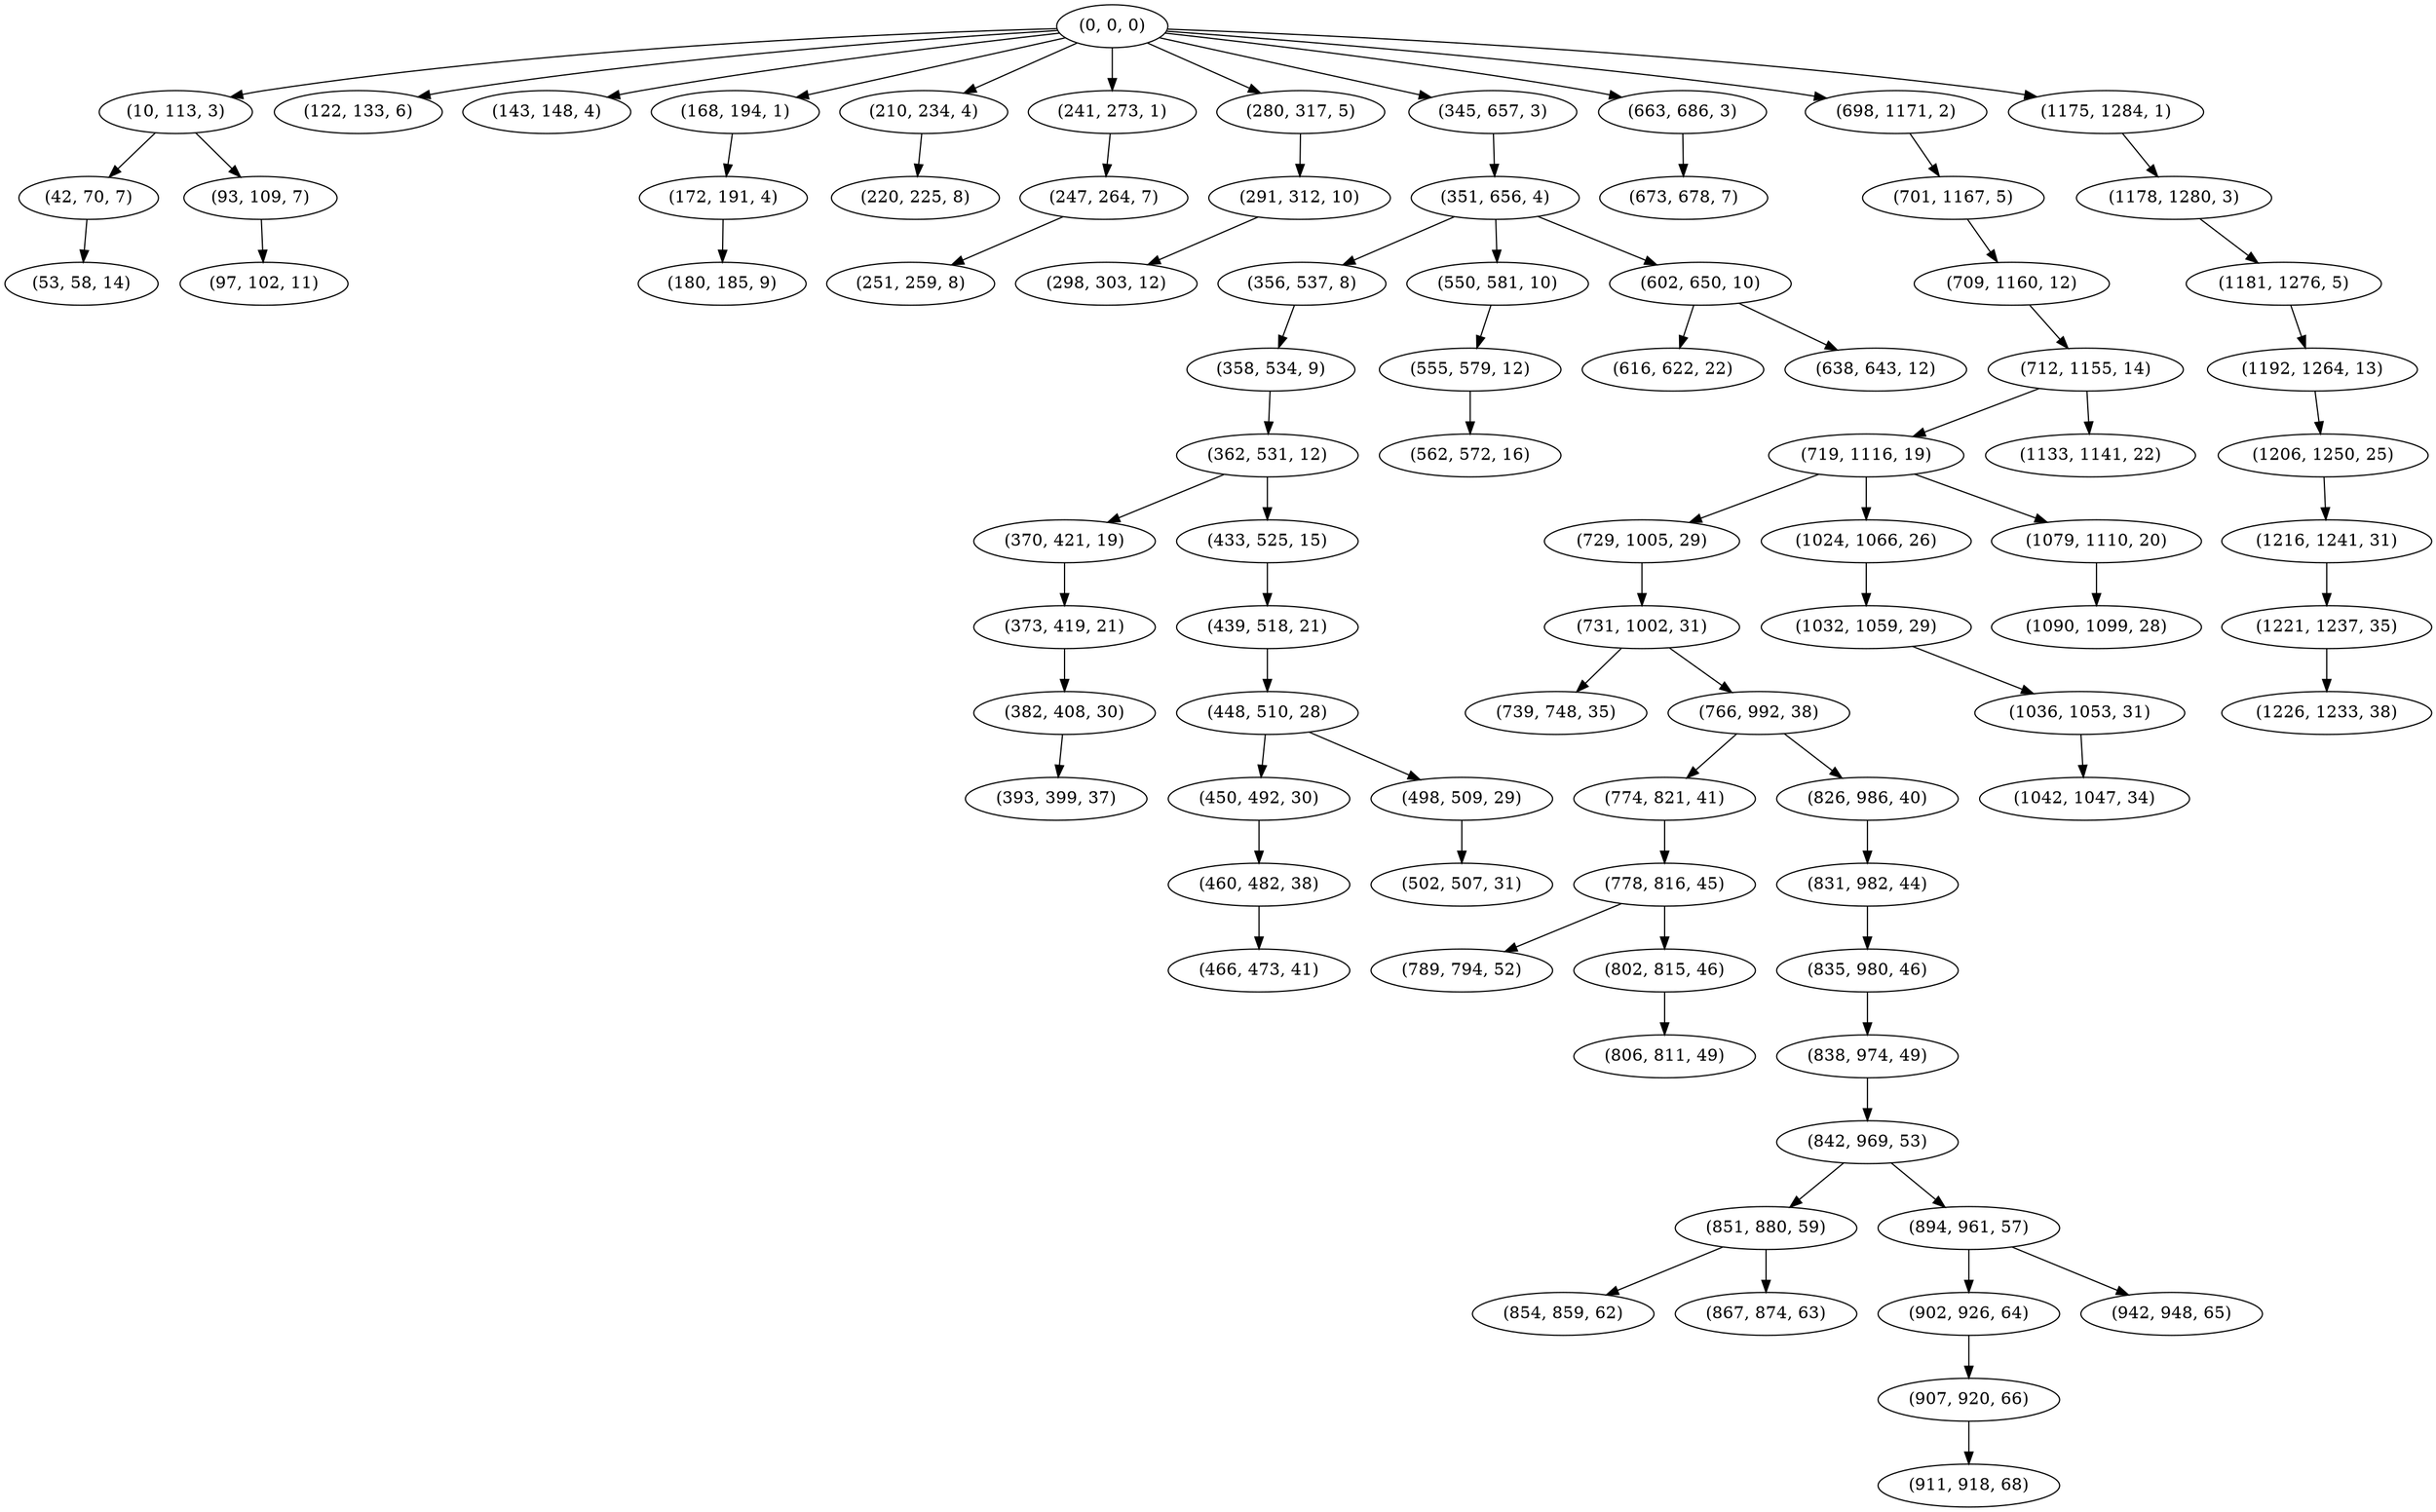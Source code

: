 digraph tree {
    "(0, 0, 0)";
    "(10, 113, 3)";
    "(42, 70, 7)";
    "(53, 58, 14)";
    "(93, 109, 7)";
    "(97, 102, 11)";
    "(122, 133, 6)";
    "(143, 148, 4)";
    "(168, 194, 1)";
    "(172, 191, 4)";
    "(180, 185, 9)";
    "(210, 234, 4)";
    "(220, 225, 8)";
    "(241, 273, 1)";
    "(247, 264, 7)";
    "(251, 259, 8)";
    "(280, 317, 5)";
    "(291, 312, 10)";
    "(298, 303, 12)";
    "(345, 657, 3)";
    "(351, 656, 4)";
    "(356, 537, 8)";
    "(358, 534, 9)";
    "(362, 531, 12)";
    "(370, 421, 19)";
    "(373, 419, 21)";
    "(382, 408, 30)";
    "(393, 399, 37)";
    "(433, 525, 15)";
    "(439, 518, 21)";
    "(448, 510, 28)";
    "(450, 492, 30)";
    "(460, 482, 38)";
    "(466, 473, 41)";
    "(498, 509, 29)";
    "(502, 507, 31)";
    "(550, 581, 10)";
    "(555, 579, 12)";
    "(562, 572, 16)";
    "(602, 650, 10)";
    "(616, 622, 22)";
    "(638, 643, 12)";
    "(663, 686, 3)";
    "(673, 678, 7)";
    "(698, 1171, 2)";
    "(701, 1167, 5)";
    "(709, 1160, 12)";
    "(712, 1155, 14)";
    "(719, 1116, 19)";
    "(729, 1005, 29)";
    "(731, 1002, 31)";
    "(739, 748, 35)";
    "(766, 992, 38)";
    "(774, 821, 41)";
    "(778, 816, 45)";
    "(789, 794, 52)";
    "(802, 815, 46)";
    "(806, 811, 49)";
    "(826, 986, 40)";
    "(831, 982, 44)";
    "(835, 980, 46)";
    "(838, 974, 49)";
    "(842, 969, 53)";
    "(851, 880, 59)";
    "(854, 859, 62)";
    "(867, 874, 63)";
    "(894, 961, 57)";
    "(902, 926, 64)";
    "(907, 920, 66)";
    "(911, 918, 68)";
    "(942, 948, 65)";
    "(1024, 1066, 26)";
    "(1032, 1059, 29)";
    "(1036, 1053, 31)";
    "(1042, 1047, 34)";
    "(1079, 1110, 20)";
    "(1090, 1099, 28)";
    "(1133, 1141, 22)";
    "(1175, 1284, 1)";
    "(1178, 1280, 3)";
    "(1181, 1276, 5)";
    "(1192, 1264, 13)";
    "(1206, 1250, 25)";
    "(1216, 1241, 31)";
    "(1221, 1237, 35)";
    "(1226, 1233, 38)";
    "(0, 0, 0)" -> "(10, 113, 3)";
    "(0, 0, 0)" -> "(122, 133, 6)";
    "(0, 0, 0)" -> "(143, 148, 4)";
    "(0, 0, 0)" -> "(168, 194, 1)";
    "(0, 0, 0)" -> "(210, 234, 4)";
    "(0, 0, 0)" -> "(241, 273, 1)";
    "(0, 0, 0)" -> "(280, 317, 5)";
    "(0, 0, 0)" -> "(345, 657, 3)";
    "(0, 0, 0)" -> "(663, 686, 3)";
    "(0, 0, 0)" -> "(698, 1171, 2)";
    "(0, 0, 0)" -> "(1175, 1284, 1)";
    "(10, 113, 3)" -> "(42, 70, 7)";
    "(10, 113, 3)" -> "(93, 109, 7)";
    "(42, 70, 7)" -> "(53, 58, 14)";
    "(93, 109, 7)" -> "(97, 102, 11)";
    "(168, 194, 1)" -> "(172, 191, 4)";
    "(172, 191, 4)" -> "(180, 185, 9)";
    "(210, 234, 4)" -> "(220, 225, 8)";
    "(241, 273, 1)" -> "(247, 264, 7)";
    "(247, 264, 7)" -> "(251, 259, 8)";
    "(280, 317, 5)" -> "(291, 312, 10)";
    "(291, 312, 10)" -> "(298, 303, 12)";
    "(345, 657, 3)" -> "(351, 656, 4)";
    "(351, 656, 4)" -> "(356, 537, 8)";
    "(351, 656, 4)" -> "(550, 581, 10)";
    "(351, 656, 4)" -> "(602, 650, 10)";
    "(356, 537, 8)" -> "(358, 534, 9)";
    "(358, 534, 9)" -> "(362, 531, 12)";
    "(362, 531, 12)" -> "(370, 421, 19)";
    "(362, 531, 12)" -> "(433, 525, 15)";
    "(370, 421, 19)" -> "(373, 419, 21)";
    "(373, 419, 21)" -> "(382, 408, 30)";
    "(382, 408, 30)" -> "(393, 399, 37)";
    "(433, 525, 15)" -> "(439, 518, 21)";
    "(439, 518, 21)" -> "(448, 510, 28)";
    "(448, 510, 28)" -> "(450, 492, 30)";
    "(448, 510, 28)" -> "(498, 509, 29)";
    "(450, 492, 30)" -> "(460, 482, 38)";
    "(460, 482, 38)" -> "(466, 473, 41)";
    "(498, 509, 29)" -> "(502, 507, 31)";
    "(550, 581, 10)" -> "(555, 579, 12)";
    "(555, 579, 12)" -> "(562, 572, 16)";
    "(602, 650, 10)" -> "(616, 622, 22)";
    "(602, 650, 10)" -> "(638, 643, 12)";
    "(663, 686, 3)" -> "(673, 678, 7)";
    "(698, 1171, 2)" -> "(701, 1167, 5)";
    "(701, 1167, 5)" -> "(709, 1160, 12)";
    "(709, 1160, 12)" -> "(712, 1155, 14)";
    "(712, 1155, 14)" -> "(719, 1116, 19)";
    "(712, 1155, 14)" -> "(1133, 1141, 22)";
    "(719, 1116, 19)" -> "(729, 1005, 29)";
    "(719, 1116, 19)" -> "(1024, 1066, 26)";
    "(719, 1116, 19)" -> "(1079, 1110, 20)";
    "(729, 1005, 29)" -> "(731, 1002, 31)";
    "(731, 1002, 31)" -> "(739, 748, 35)";
    "(731, 1002, 31)" -> "(766, 992, 38)";
    "(766, 992, 38)" -> "(774, 821, 41)";
    "(766, 992, 38)" -> "(826, 986, 40)";
    "(774, 821, 41)" -> "(778, 816, 45)";
    "(778, 816, 45)" -> "(789, 794, 52)";
    "(778, 816, 45)" -> "(802, 815, 46)";
    "(802, 815, 46)" -> "(806, 811, 49)";
    "(826, 986, 40)" -> "(831, 982, 44)";
    "(831, 982, 44)" -> "(835, 980, 46)";
    "(835, 980, 46)" -> "(838, 974, 49)";
    "(838, 974, 49)" -> "(842, 969, 53)";
    "(842, 969, 53)" -> "(851, 880, 59)";
    "(842, 969, 53)" -> "(894, 961, 57)";
    "(851, 880, 59)" -> "(854, 859, 62)";
    "(851, 880, 59)" -> "(867, 874, 63)";
    "(894, 961, 57)" -> "(902, 926, 64)";
    "(894, 961, 57)" -> "(942, 948, 65)";
    "(902, 926, 64)" -> "(907, 920, 66)";
    "(907, 920, 66)" -> "(911, 918, 68)";
    "(1024, 1066, 26)" -> "(1032, 1059, 29)";
    "(1032, 1059, 29)" -> "(1036, 1053, 31)";
    "(1036, 1053, 31)" -> "(1042, 1047, 34)";
    "(1079, 1110, 20)" -> "(1090, 1099, 28)";
    "(1175, 1284, 1)" -> "(1178, 1280, 3)";
    "(1178, 1280, 3)" -> "(1181, 1276, 5)";
    "(1181, 1276, 5)" -> "(1192, 1264, 13)";
    "(1192, 1264, 13)" -> "(1206, 1250, 25)";
    "(1206, 1250, 25)" -> "(1216, 1241, 31)";
    "(1216, 1241, 31)" -> "(1221, 1237, 35)";
    "(1221, 1237, 35)" -> "(1226, 1233, 38)";
}
